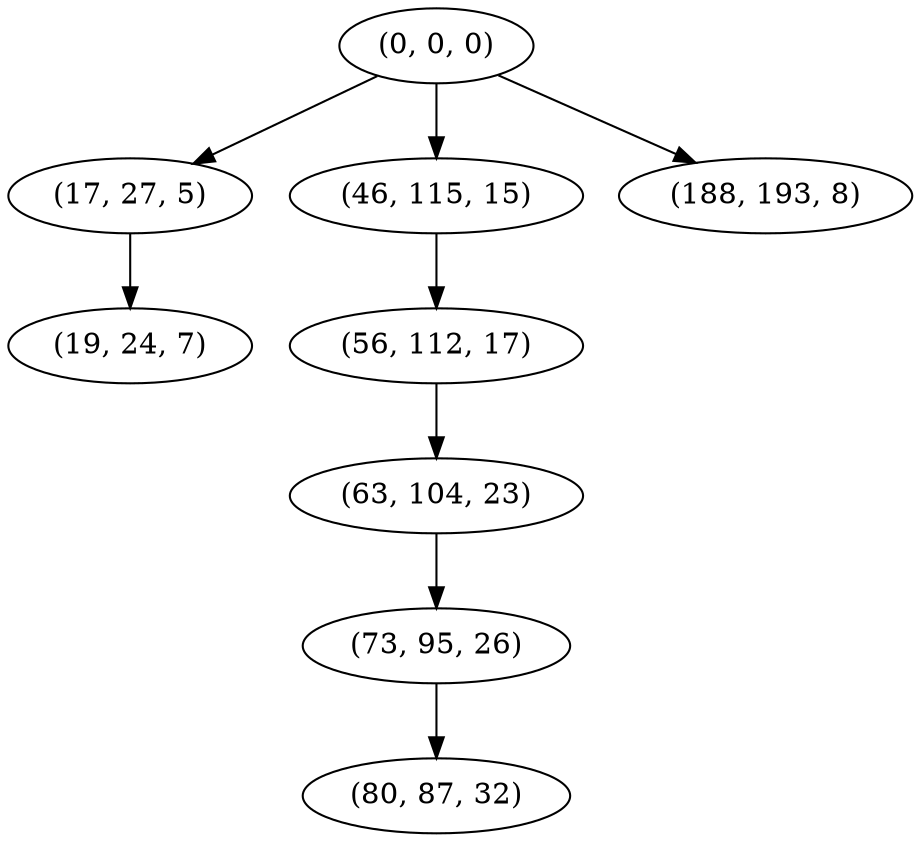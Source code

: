 digraph tree {
    "(0, 0, 0)";
    "(17, 27, 5)";
    "(19, 24, 7)";
    "(46, 115, 15)";
    "(56, 112, 17)";
    "(63, 104, 23)";
    "(73, 95, 26)";
    "(80, 87, 32)";
    "(188, 193, 8)";
    "(0, 0, 0)" -> "(17, 27, 5)";
    "(0, 0, 0)" -> "(46, 115, 15)";
    "(0, 0, 0)" -> "(188, 193, 8)";
    "(17, 27, 5)" -> "(19, 24, 7)";
    "(46, 115, 15)" -> "(56, 112, 17)";
    "(56, 112, 17)" -> "(63, 104, 23)";
    "(63, 104, 23)" -> "(73, 95, 26)";
    "(73, 95, 26)" -> "(80, 87, 32)";
}
